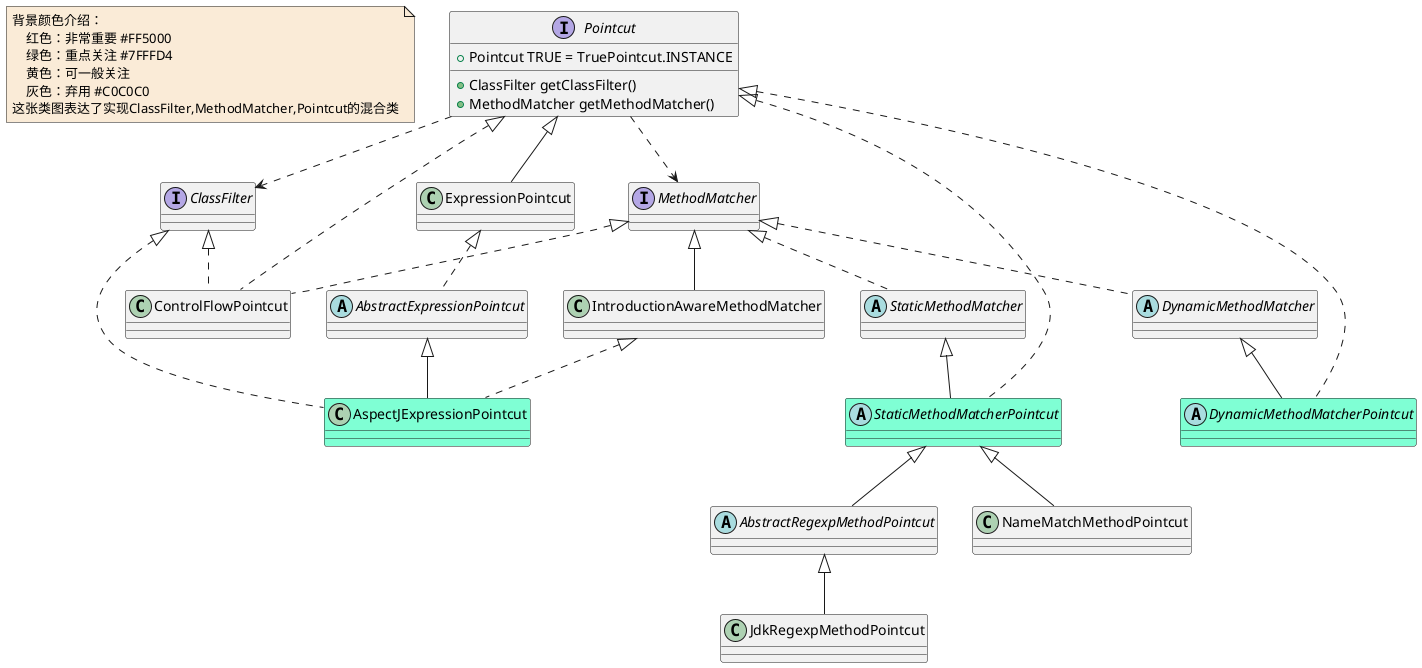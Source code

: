 @startuml

note  as N1 #FAEBD7
    背景颜色介绍：
        红色：非常重要 #FF5000
        绿色：重点关注 #7FFFD4
        黄色：可一般关注
        灰色：弃用 #C0C0C0
    这张类图表达了实现ClassFilter,MethodMatcher,Pointcut的混合类
end note

interface Pointcut
Pointcut : +ClassFilter getClassFilter()
Pointcut : +MethodMatcher getMethodMatcher()
Pointcut : +Pointcut TRUE = TruePointcut.INSTANCE
abstract class AbstractExpressionPointcut
abstract class AbstractRegexpMethodPointcut
class AspectJExpressionPointcut  #7FFFD4
class ControlFlowPointcut
abstract class DynamicMethodMatcherPointcut  #7FFFD4
class JdkRegexpMethodPointcut
class NameMatchMethodPointcut
abstract class StaticMethodMatcherPointcut #7FFFD4

interface ClassFilter

interface MethodMatcher
abstract DynamicMethodMatcher
class IntroductionAwareMethodMatcher
abstract StaticMethodMatcher



AbstractExpressionPointcut <|-- AspectJExpressionPointcut
AbstractRegexpMethodPointcut <|-- JdkRegexpMethodPointcut


ClassFilter <|.. AspectJExpressionPointcut
ClassFilter <|.. ControlFlowPointcut

DynamicMethodMatcher <|-- DynamicMethodMatcherPointcut

ExpressionPointcut <|.. AbstractExpressionPointcut


IntroductionAwareMethodMatcher <|.. AspectJExpressionPointcut

MethodMatcher <|.. ControlFlowPointcut
MethodMatcher <|.. DynamicMethodMatcher
MethodMatcher <|-- IntroductionAwareMethodMatcher
MethodMatcher <|.. StaticMethodMatcher



Pointcut ..> ClassFilter
Pointcut <|.. ControlFlowPointcut
Pointcut <|.. DynamicMethodMatcherPointcut
Pointcut <|-- ExpressionPointcut
Pointcut ..> MethodMatcher
Pointcut <|.. StaticMethodMatcherPointcut

StaticMethodMatcher <|-- StaticMethodMatcherPointcut

StaticMethodMatcherPointcut <|-- AbstractRegexpMethodPointcut
StaticMethodMatcherPointcut <|-- NameMatchMethodPointcut




@enduml